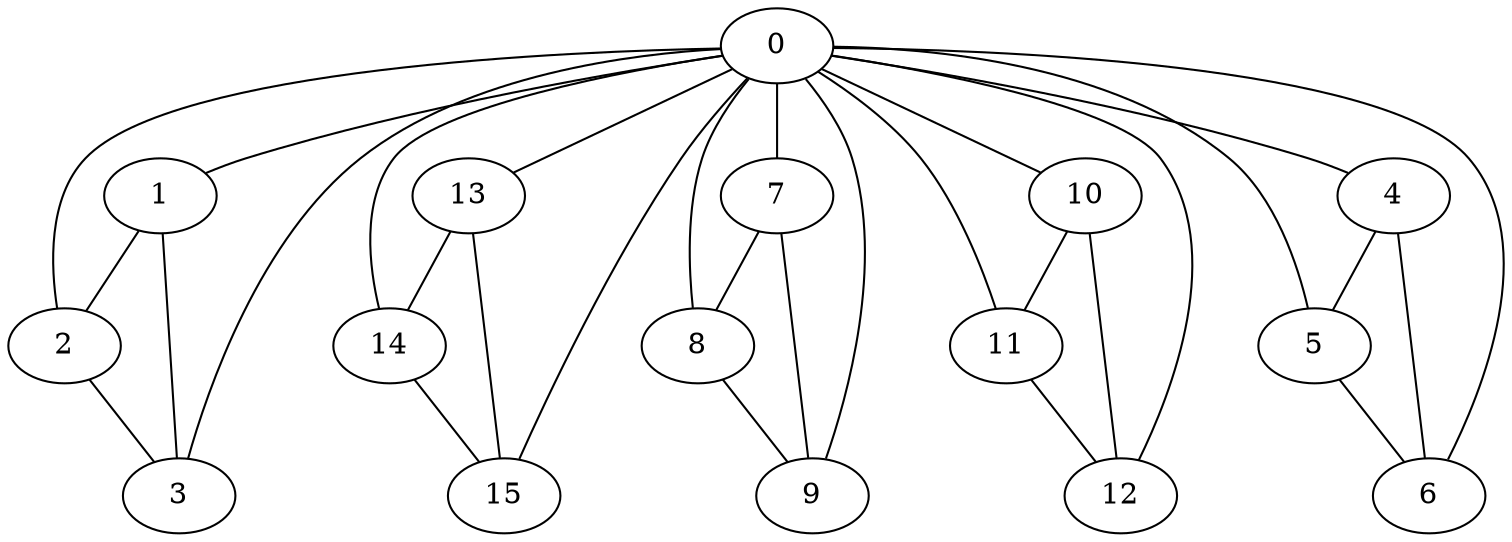strict graph {
    1
    5
    9
    13
    10
    3
    15
    7
    11
    4
    8
    2
    12
    0
    6
    14
    1 -- 3 [weight=1]
    1 -- 2 [weight=1]
    5 -- 6 [weight=1]
    13 -- 15 [weight=1]
    13 -- 14 [weight=1]
    10 -- 11 [weight=1]
    10 -- 12 [weight=1]
    7 -- 9 [weight=1]
    7 -- 8 [weight=1]
    11 -- 12 [weight=1]
    4 -- 5 [weight=1]
    4 -- 6 [weight=1]
    8 -- 9 [weight=1]
    2 -- 3 [weight=1]
    0 -- 1 [weight=1]
    0 -- 5 [weight=1]
    0 -- 9 [weight=1]
    0 -- 13 [weight=1]
    0 -- 10 [weight=1]
    0 -- 3 [weight=1]
    0 -- 15 [weight=1]
    0 -- 7 [weight=1]
    0 -- 11 [weight=1]
    0 -- 4 [weight=1]
    0 -- 8 [weight=1]
    0 -- 2 [weight=1]
    0 -- 12 [weight=1]
    0 -- 6 [weight=1]
    0 -- 14 [weight=1]
    14 -- 15 [weight=1]
}
